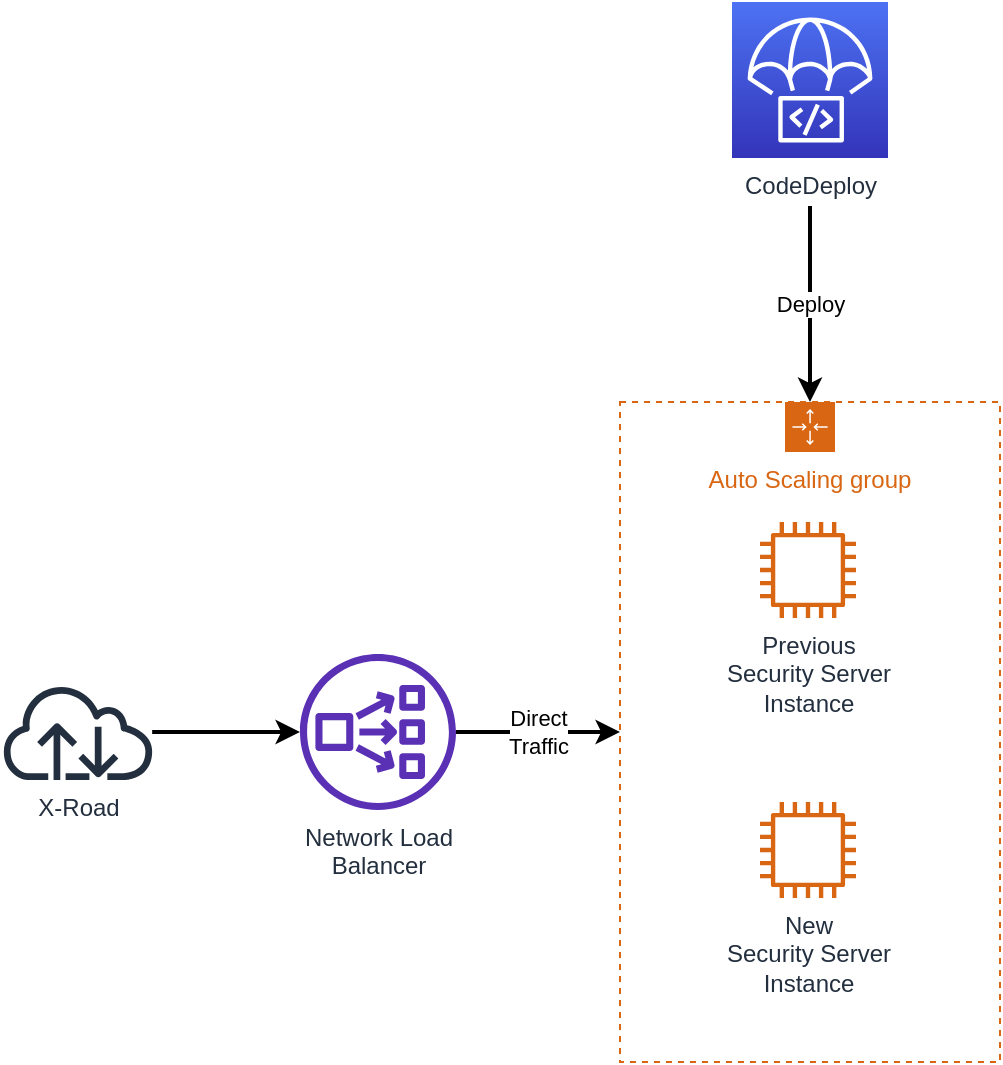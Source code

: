 <mxfile version="14.4.3" type="device"><diagram id="dH9U0rMYTxILkfC1vHMP" name="Page-1"><mxGraphModel dx="1086" dy="966" grid="1" gridSize="10" guides="1" tooltips="1" connect="1" arrows="1" fold="1" page="1" pageScale="1" pageWidth="850" pageHeight="1100" math="0" shadow="0"><root><mxCell id="0"/><mxCell id="1" parent="0"/><mxCell id="B3kwbb1Xb069r-b6XKHG-6" value="Auto Scaling group" style="points=[[0,0],[0.25,0],[0.5,0],[0.75,0],[1,0],[1,0.25],[1,0.5],[1,0.75],[1,1],[0.75,1],[0.5,1],[0.25,1],[0,1],[0,0.75],[0,0.5],[0,0.25]];outlineConnect=0;gradientColor=none;html=1;whiteSpace=wrap;fontSize=12;fontStyle=0;shape=mxgraph.aws4.groupCenter;grIcon=mxgraph.aws4.group_auto_scaling_group;grStroke=1;strokeColor=#D86613;fillColor=none;verticalAlign=top;align=center;fontColor=#D86613;dashed=1;spacingTop=25;" vertex="1" parent="1"><mxGeometry x="330" y="250" width="190" height="330" as="geometry"/></mxCell><mxCell id="B3kwbb1Xb069r-b6XKHG-1" value="New&lt;br&gt;Security Server&lt;br&gt;Instance" style="outlineConnect=0;fontColor=#232F3E;gradientColor=none;fillColor=#D86613;strokeColor=none;dashed=0;verticalLabelPosition=bottom;verticalAlign=top;align=center;html=1;fontSize=12;fontStyle=0;aspect=fixed;pointerEvents=1;shape=mxgraph.aws4.instance2;" vertex="1" parent="1"><mxGeometry x="400" y="450" width="48" height="48" as="geometry"/></mxCell><mxCell id="B3kwbb1Xb069r-b6XKHG-3" value="Previous&lt;br&gt;Security Server&lt;br&gt;Instance" style="outlineConnect=0;fontColor=#232F3E;gradientColor=none;fillColor=#D86613;strokeColor=none;dashed=0;verticalLabelPosition=bottom;verticalAlign=top;align=center;html=1;fontSize=12;fontStyle=0;aspect=fixed;pointerEvents=1;shape=mxgraph.aws4.instance2;" vertex="1" parent="1"><mxGeometry x="400" y="310" width="48" height="48" as="geometry"/></mxCell><mxCell id="B3kwbb1Xb069r-b6XKHG-7" value="Deploy" style="edgeStyle=orthogonalEdgeStyle;rounded=0;orthogonalLoop=1;jettySize=auto;html=1;entryX=0.5;entryY=0;entryDx=0;entryDy=0;strokeWidth=2;sourcePerimeterSpacing=24;" edge="1" parent="1" source="B3kwbb1Xb069r-b6XKHG-4" target="B3kwbb1Xb069r-b6XKHG-6"><mxGeometry relative="1" as="geometry"/></mxCell><mxCell id="B3kwbb1Xb069r-b6XKHG-4" value="CodeDeploy" style="points=[[0,0,0],[0.25,0,0],[0.5,0,0],[0.75,0,0],[1,0,0],[0,1,0],[0.25,1,0],[0.5,1,0],[0.75,1,0],[1,1,0],[0,0.25,0],[0,0.5,0],[0,0.75,0],[1,0.25,0],[1,0.5,0],[1,0.75,0]];outlineConnect=0;fontColor=#232F3E;gradientColor=#4D72F3;gradientDirection=north;fillColor=#3334B9;strokeColor=#ffffff;dashed=0;verticalLabelPosition=bottom;verticalAlign=top;align=center;html=1;fontSize=12;fontStyle=0;aspect=fixed;shape=mxgraph.aws4.resourceIcon;resIcon=mxgraph.aws4.codedeploy;" vertex="1" parent="1"><mxGeometry x="386" y="50" width="78" height="78" as="geometry"/></mxCell><mxCell id="B3kwbb1Xb069r-b6XKHG-8" value="Direct&lt;br&gt;Traffic" style="edgeStyle=orthogonalEdgeStyle;rounded=0;orthogonalLoop=1;jettySize=auto;html=1;strokeWidth=2;" edge="1" parent="1" source="B3kwbb1Xb069r-b6XKHG-5" target="B3kwbb1Xb069r-b6XKHG-6"><mxGeometry relative="1" as="geometry"/></mxCell><mxCell id="B3kwbb1Xb069r-b6XKHG-5" value="Network Load&lt;br&gt;Balancer" style="outlineConnect=0;fontColor=#232F3E;gradientColor=none;fillColor=#5A30B5;strokeColor=none;dashed=0;verticalLabelPosition=bottom;verticalAlign=top;align=center;html=1;fontSize=12;fontStyle=0;aspect=fixed;pointerEvents=1;shape=mxgraph.aws4.network_load_balancer;" vertex="1" parent="1"><mxGeometry x="170" y="376" width="78" height="78" as="geometry"/></mxCell><mxCell id="B3kwbb1Xb069r-b6XKHG-10" style="edgeStyle=orthogonalEdgeStyle;rounded=0;orthogonalLoop=1;jettySize=auto;html=1;strokeWidth=2;" edge="1" parent="1" source="B3kwbb1Xb069r-b6XKHG-9" target="B3kwbb1Xb069r-b6XKHG-5"><mxGeometry relative="1" as="geometry"/></mxCell><mxCell id="B3kwbb1Xb069r-b6XKHG-9" value="X-Road" style="outlineConnect=0;fontColor=#232F3E;gradientColor=none;fillColor=#232F3E;strokeColor=none;dashed=0;verticalLabelPosition=bottom;verticalAlign=top;align=center;html=1;fontSize=12;fontStyle=0;aspect=fixed;pointerEvents=1;shape=mxgraph.aws4.internet;" vertex="1" parent="1"><mxGeometry x="20" y="391" width="78" height="48" as="geometry"/></mxCell></root></mxGraphModel></diagram></mxfile>